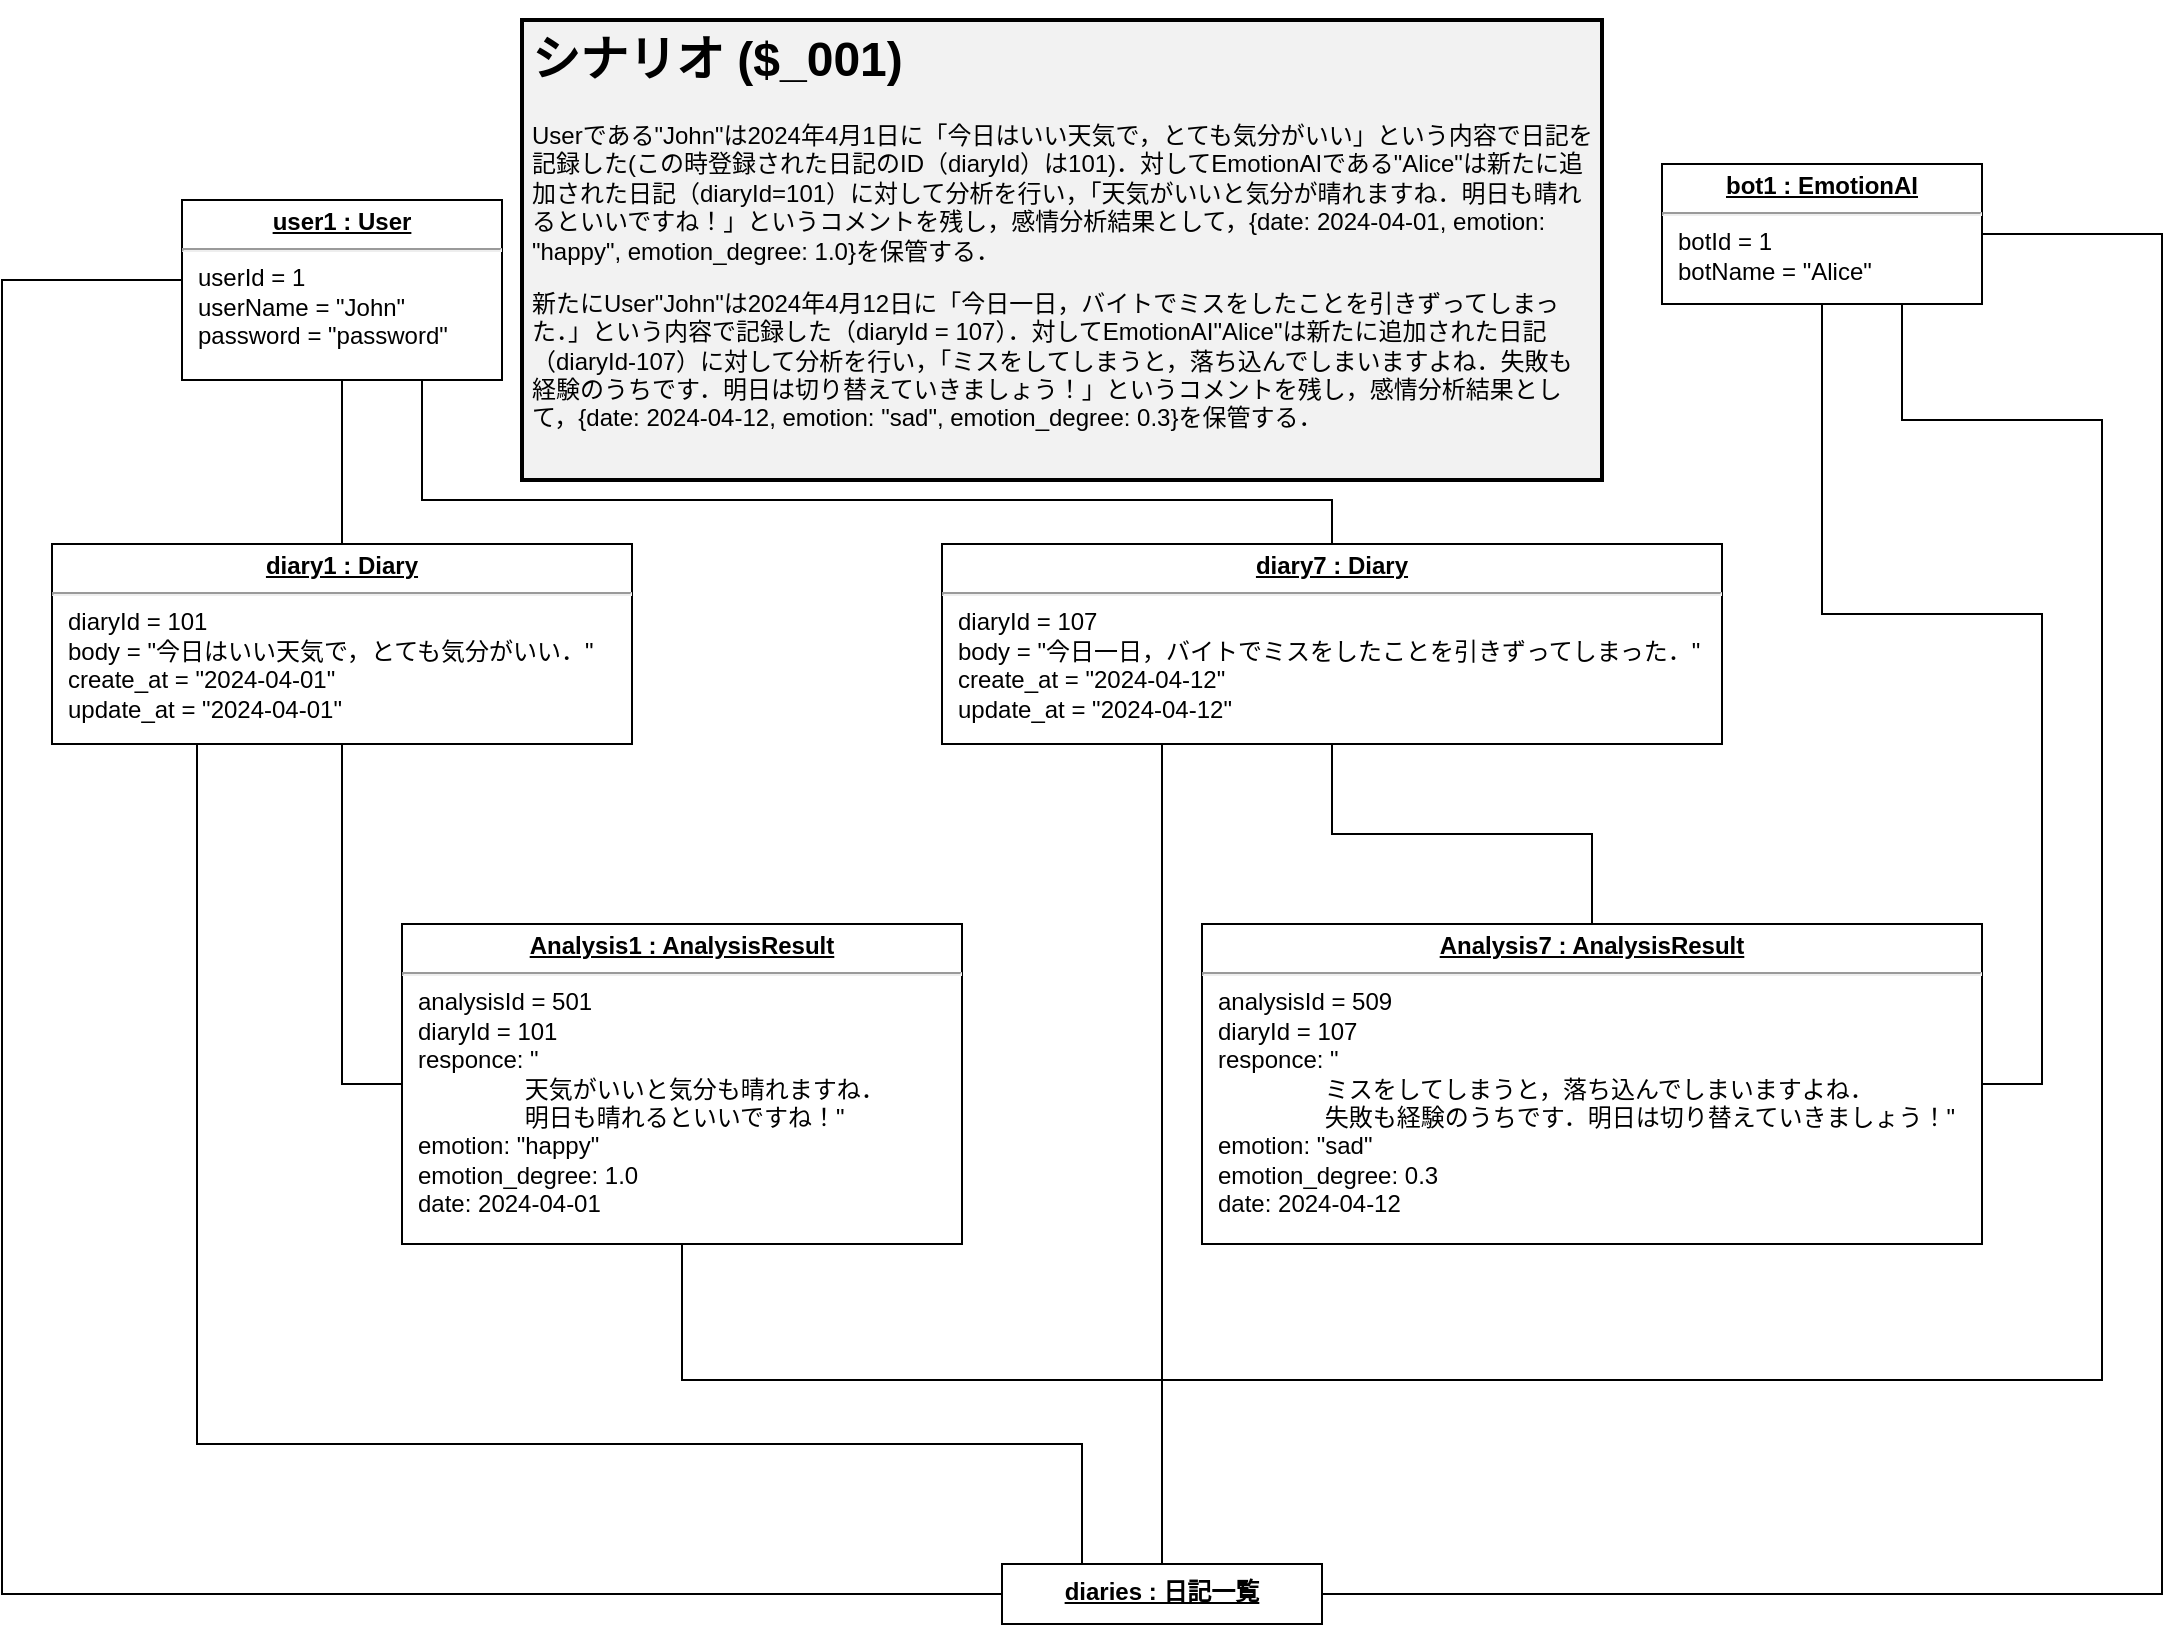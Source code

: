 <mxfile scale="5" border="10">
    <diagram id="6NRBU0wVSXhq6vlPgpqr" name="ページ1">
        <mxGraphModel dx="1389" dy="974" grid="1" gridSize="10" guides="1" tooltips="1" connect="1" arrows="1" fold="1" page="1" pageScale="1" pageWidth="1169" pageHeight="827" background="#ffffff" math="0" shadow="0">
            <root>
                <mxCell id="0"/>
                <mxCell id="1" parent="0"/>
                <mxCell id="21" style="edgeStyle=orthogonalEdgeStyle;html=1;endArrow=none;endFill=0;exitX=0.5;exitY=1;exitDx=0;exitDy=0;rounded=0;entryX=0.5;entryY=0;entryDx=0;entryDy=0;" parent="1" source="6" target="7" edge="1">
                    <mxGeometry relative="1" as="geometry">
                        <mxPoint x="200" y="262" as="targetPoint"/>
                    </mxGeometry>
                </mxCell>
                <mxCell id="33" style="edgeStyle=orthogonalEdgeStyle;html=1;exitX=0;exitY=0.5;exitDx=0;exitDy=0;entryX=0;entryY=0.5;entryDx=0;entryDy=0;endArrow=none;endFill=0;rounded=0;" parent="1" source="6" target="11" edge="1">
                    <mxGeometry relative="1" as="geometry">
                        <Array as="points">
                            <mxPoint x="160" y="140"/>
                            <mxPoint x="70" y="140"/>
                            <mxPoint x="70" y="797"/>
                        </Array>
                    </mxGeometry>
                </mxCell>
                <mxCell id="35" style="edgeStyle=orthogonalEdgeStyle;rounded=0;html=1;exitX=0.75;exitY=1;exitDx=0;exitDy=0;endArrow=none;endFill=0;" parent="1" source="6" target="12" edge="1">
                    <mxGeometry relative="1" as="geometry">
                        <Array as="points">
                            <mxPoint x="280" y="250"/>
                            <mxPoint x="735" y="250"/>
                        </Array>
                    </mxGeometry>
                </mxCell>
                <mxCell id="6" value="&lt;p style=&quot;margin:0px;margin-top:4px;text-align:center;text-decoration:underline;&quot;&gt;&lt;b&gt;user1 : User&lt;/b&gt;&lt;/p&gt;&lt;hr&gt;&lt;p style=&quot;margin:0px;margin-left:8px;&quot;&gt;userId = 1&lt;br&gt;userName = &quot;John&quot;&lt;br&gt;password = &quot;password&quot;&lt;/p&gt;" style="verticalAlign=top;align=left;overflow=fill;fontSize=12;fontFamily=Helvetica;html=1;" parent="1" vertex="1">
                    <mxGeometry x="160" y="100" width="160" height="90" as="geometry"/>
                </mxCell>
                <mxCell id="34" style="edgeStyle=orthogonalEdgeStyle;rounded=0;html=1;exitX=0.25;exitY=1;exitDx=0;exitDy=0;entryX=0.25;entryY=0;entryDx=0;entryDy=0;endArrow=none;endFill=0;" parent="1" source="7" target="11" edge="1">
                    <mxGeometry relative="1" as="geometry">
                        <Array as="points">
                            <mxPoint x="168" y="722"/>
                            <mxPoint x="610" y="722"/>
                        </Array>
                    </mxGeometry>
                </mxCell>
                <mxCell id="7" value="&lt;p style=&quot;margin:0px;margin-top:4px;text-align:center;text-decoration:underline;&quot;&gt;&lt;b&gt;diary1 : Diary&lt;/b&gt;&lt;/p&gt;&lt;hr&gt;&lt;p style=&quot;margin:0px;margin-left:8px;&quot;&gt;diaryId = 101&lt;br&gt;body = &quot;今日はいい天気で，とても気分がいい．&quot;&lt;br&gt;create_at = &quot;2024-04-01&quot;&lt;/p&gt;&lt;p style=&quot;margin:0px;margin-left:8px;&quot;&gt;update_at = &quot;2024-04-01&quot;&lt;/p&gt;" style="verticalAlign=top;align=left;overflow=fill;fontSize=12;fontFamily=Helvetica;html=1;" parent="1" vertex="1">
                    <mxGeometry x="95" y="272" width="290" height="100" as="geometry"/>
                </mxCell>
                <mxCell id="30" style="html=1;endArrow=none;endFill=0;rounded=0;edgeStyle=orthogonalEdgeStyle;entryX=0.5;entryY=1;entryDx=0;entryDy=0;exitX=0;exitY=0.5;exitDx=0;exitDy=0;" parent="1" source="9" target="7" edge="1">
                    <mxGeometry relative="1" as="geometry">
                        <mxPoint x="310" y="372" as="targetPoint"/>
                    </mxGeometry>
                </mxCell>
                <mxCell id="9" value="&lt;p style=&quot;margin:0px;margin-top:4px;text-align:center;text-decoration:underline;&quot;&gt;&lt;b&gt;Analysis1 : AnalysisResult&lt;/b&gt;&lt;/p&gt;&lt;hr&gt;&lt;p style=&quot;margin:0px;margin-left:8px;&quot;&gt;analysisId = 501&lt;/p&gt;&lt;p style=&quot;margin:0px;margin-left:8px;&quot;&gt;diaryId = 101&lt;/p&gt;&lt;p style=&quot;margin:0px;margin-left:8px;&quot;&gt;responce: &quot;&lt;/p&gt;&lt;p style=&quot;margin:0px;margin-left:8px;&quot;&gt;&lt;span style=&quot;white-space: pre;&quot;&gt;&#9;&lt;span style=&quot;white-space: pre;&quot;&gt;&#9;&lt;/span&gt;&lt;/span&gt;天気がいいと気分も晴れますね．&lt;/p&gt;&lt;p style=&quot;margin:0px;margin-left:8px;&quot;&gt;&lt;span style=&quot;white-space: pre;&quot;&gt;&#9;&lt;span style=&quot;white-space: pre;&quot;&gt;&#9;&lt;/span&gt;&lt;/span&gt;明日も晴れるといいですね！&quot;&lt;/p&gt;&lt;p style=&quot;margin:0px;margin-left:8px;&quot;&gt;emotion: &quot;happy&quot;&lt;/p&gt;&lt;p style=&quot;margin:0px;margin-left:8px;&quot;&gt;emotion_degree: 1.0&lt;/p&gt;&lt;p style=&quot;margin:0px;margin-left:8px;&quot;&gt;date: 2024-04-01&lt;/p&gt;" style="verticalAlign=top;align=left;overflow=fill;fontSize=12;fontFamily=Helvetica;html=1;" parent="1" vertex="1">
                    <mxGeometry x="270" y="462" width="280" height="160" as="geometry"/>
                </mxCell>
                <mxCell id="37" style="edgeStyle=orthogonalEdgeStyle;rounded=0;html=1;exitX=1;exitY=0.5;exitDx=0;exitDy=0;entryX=1;entryY=0.5;entryDx=0;entryDy=0;endArrow=none;endFill=0;" parent="1" source="10" target="11" edge="1">
                    <mxGeometry relative="1" as="geometry">
                        <Array as="points">
                            <mxPoint x="1150" y="117"/>
                            <mxPoint x="1150" y="797"/>
                        </Array>
                    </mxGeometry>
                </mxCell>
                <mxCell id="38" style="edgeStyle=orthogonalEdgeStyle;rounded=0;html=1;exitX=0.5;exitY=1;exitDx=0;exitDy=0;entryX=1;entryY=0.5;entryDx=0;entryDy=0;endArrow=none;endFill=0;" parent="1" source="10" target="18" edge="1">
                    <mxGeometry relative="1" as="geometry">
                        <Array as="points">
                            <mxPoint x="980" y="307"/>
                            <mxPoint x="1090" y="307"/>
                            <mxPoint x="1090" y="542"/>
                        </Array>
                    </mxGeometry>
                </mxCell>
                <mxCell id="39" style="edgeStyle=orthogonalEdgeStyle;rounded=0;html=1;exitX=0.75;exitY=1;exitDx=0;exitDy=0;entryX=0.5;entryY=1;entryDx=0;entryDy=0;endArrow=none;endFill=0;" parent="1" source="10" target="9" edge="1">
                    <mxGeometry relative="1" as="geometry">
                        <Array as="points">
                            <mxPoint x="1020" y="210"/>
                            <mxPoint x="1120" y="210"/>
                            <mxPoint x="1120" y="690"/>
                            <mxPoint x="410" y="690"/>
                        </Array>
                    </mxGeometry>
                </mxCell>
                <mxCell id="10" value="&lt;p style=&quot;margin:0px;margin-top:4px;text-align:center;text-decoration:underline;&quot;&gt;&lt;b&gt;bot1 : EmotionAI&lt;/b&gt;&lt;/p&gt;&lt;hr&gt;&lt;p style=&quot;margin:0px;margin-left:8px;&quot;&gt;botId = 1&lt;br&gt;botName = &quot;Alice&quot;&lt;/p&gt;" style="verticalAlign=top;align=left;overflow=fill;fontSize=12;fontFamily=Helvetica;html=1;" parent="1" vertex="1">
                    <mxGeometry x="900" y="82" width="160" height="70" as="geometry"/>
                </mxCell>
                <mxCell id="11" value="&lt;p style=&quot;margin: 4px 0px 0px; text-decoration: underline; line-height: 180%;&quot;&gt;&lt;b&gt;diaries : 日記一覧&lt;/b&gt;&lt;/p&gt;" style="verticalAlign=middle;align=center;overflow=fill;fontSize=12;fontFamily=Helvetica;html=1;" parent="1" vertex="1">
                    <mxGeometry x="570" y="782" width="160" height="30" as="geometry"/>
                </mxCell>
                <mxCell id="26" style="html=1;endArrow=none;endFill=0;exitX=0.25;exitY=1;exitDx=0;exitDy=0;rounded=0;edgeStyle=orthogonalEdgeStyle;entryX=0.5;entryY=0;entryDx=0;entryDy=0;" parent="1" source="12" target="11" edge="1">
                    <mxGeometry relative="1" as="geometry">
                        <Array as="points">
                            <mxPoint x="650" y="372"/>
                        </Array>
                    </mxGeometry>
                </mxCell>
                <mxCell id="12" value="&lt;p style=&quot;margin:0px;margin-top:4px;text-align:center;text-decoration:underline;&quot;&gt;&lt;b&gt;diary7 : Diary&lt;/b&gt;&lt;/p&gt;&lt;hr&gt;&lt;p style=&quot;margin:0px;margin-left:8px;&quot;&gt;diaryId = 107&lt;br&gt;body = &quot;今日一日，バイトでミスをしたことを引きずってしまった．&quot;&lt;br&gt;create_at = &quot;2024-04-12&quot;&lt;/p&gt;&lt;p style=&quot;margin:0px;margin-left:8px;&quot;&gt;update_at = &quot;2024-04-12&quot;&lt;/p&gt;" style="verticalAlign=top;align=left;overflow=fill;fontSize=12;fontFamily=Helvetica;html=1;" parent="1" vertex="1">
                    <mxGeometry x="540" y="272" width="390" height="100" as="geometry"/>
                </mxCell>
                <mxCell id="31" style="edgeStyle=orthogonalEdgeStyle;html=1;endArrow=none;endFill=0;exitX=0.5;exitY=0;exitDx=0;exitDy=0;rounded=0;entryX=0.5;entryY=1;entryDx=0;entryDy=0;" parent="1" source="18" target="12" edge="1">
                    <mxGeometry relative="1" as="geometry"/>
                </mxCell>
                <mxCell id="18" value="&lt;p style=&quot;margin:0px;margin-top:4px;text-align:center;text-decoration:underline;&quot;&gt;&lt;b&gt;Analysis7 : AnalysisResult&lt;/b&gt;&lt;/p&gt;&lt;hr&gt;&lt;p style=&quot;margin:0px;margin-left:8px;&quot;&gt;analysisId = 509&lt;/p&gt;&lt;p style=&quot;margin:0px;margin-left:8px;&quot;&gt;diaryId = 107&lt;/p&gt;&lt;p style=&quot;margin:0px;margin-left:8px;&quot;&gt;responce: &quot;&lt;/p&gt;&lt;p style=&quot;margin:0px;margin-left:8px;&quot;&gt;&lt;span style=&quot;white-space: pre;&quot;&gt;&#9;&lt;span style=&quot;white-space: pre;&quot;&gt;&#9;&lt;/span&gt;ミス&lt;/span&gt;をしてしまうと，落ち込んでしまいますよね．&lt;/p&gt;&lt;p style=&quot;margin:0px;margin-left:8px;&quot;&gt;&lt;span style=&quot;background-color: initial;&quot;&gt;&lt;span style=&quot;white-space: pre;&quot;&gt;&#9;&lt;/span&gt;&lt;span style=&quot;white-space: pre;&quot;&gt;&#9;&lt;/span&gt;失敗も経験のうちです．明日は切り替えていきましょう！&quot;&lt;/span&gt;&lt;/p&gt;&lt;p style=&quot;margin:0px;margin-left:8px;&quot;&gt;emotion: &quot;sad&quot;&lt;/p&gt;&lt;p style=&quot;margin:0px;margin-left:8px;&quot;&gt;emotion_degree: 0.3&lt;/p&gt;&lt;p style=&quot;margin:0px;margin-left:8px;&quot;&gt;date: 2024-04-12&lt;/p&gt;" style="verticalAlign=top;align=left;overflow=fill;fontSize=12;fontFamily=Helvetica;html=1;" parent="1" vertex="1">
                    <mxGeometry x="670" y="462" width="390" height="160" as="geometry"/>
                </mxCell>
                <mxCell id="43" value="&lt;h1&gt;シナリオ ($_001)&lt;/h1&gt;&lt;p&gt;Userである&quot;John&quot;は2024年4月1日に「今日はいい天気で，とても気分がいい」という内容で日記を記録した(この時登録された日記のID（diaryId）は101)．対してEmotionAIである&quot;Alice&quot;は新たに追加された日記（diaryId=101）に対して分析を行い，「天気がいいと気分が晴れますね．明日も晴れるといいですね！」というコメントを残し，感情分析結果として，{date: 2024-04-01, emotion: &quot;happy&quot;, emotion_degree: 1.0}を保管する．&lt;/p&gt;&lt;p&gt;新たにUser&quot;John&quot;は2024年4月12日に「今日一日，バイトでミスをしたことを引きずってしまった．」という内容で記録した（diaryId = 107）．対してEmotionAI&quot;Alice&quot;は新たに追加された日記（diaryId-107）に対して分析を行い，「ミスをしてしまうと，落ち込んでしまいますよね．失敗も経験のうちです．明日は切り替えていきましょう！」というコメントを残し，感情分析結果として，{date: 2024-04-12, emotion: &quot;sad&quot;, emotion_degree: 0.3}を保管する．&lt;span style=&quot;background-color: initial;&quot;&gt;&amp;nbsp;&lt;/span&gt;&lt;/p&gt;" style="text;html=1;strokeColor=default;fillColor=#F2F2F2;spacing=5;spacingTop=-20;whiteSpace=wrap;overflow=hidden;rounded=0;strokeWidth=2;gradientColor=none;fillStyle=auto;" parent="1" vertex="1">
                    <mxGeometry x="330" y="10" width="540" height="230" as="geometry"/>
                </mxCell>
            </root>
        </mxGraphModel>
    </diagram>
</mxfile>
